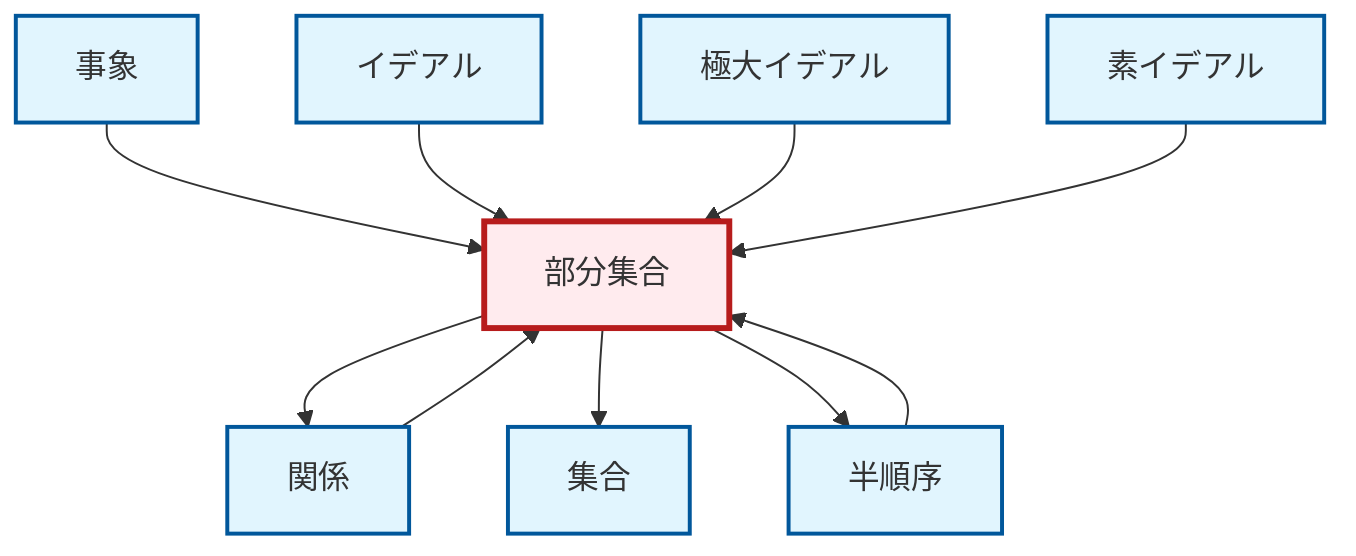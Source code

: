 graph TD
    classDef definition fill:#e1f5fe,stroke:#01579b,stroke-width:2px
    classDef theorem fill:#f3e5f5,stroke:#4a148c,stroke-width:2px
    classDef axiom fill:#fff3e0,stroke:#e65100,stroke-width:2px
    classDef example fill:#e8f5e9,stroke:#1b5e20,stroke-width:2px
    classDef current fill:#ffebee,stroke:#b71c1c,stroke-width:3px
    def-subset["部分集合"]:::definition
    def-set["集合"]:::definition
    def-partial-order["半順序"]:::definition
    def-ideal["イデアル"]:::definition
    def-maximal-ideal["極大イデアル"]:::definition
    def-prime-ideal["素イデアル"]:::definition
    def-relation["関係"]:::definition
    def-event["事象"]:::definition
    def-relation --> def-subset
    def-subset --> def-relation
    def-event --> def-subset
    def-partial-order --> def-subset
    def-ideal --> def-subset
    def-subset --> def-set
    def-maximal-ideal --> def-subset
    def-prime-ideal --> def-subset
    def-subset --> def-partial-order
    class def-subset current